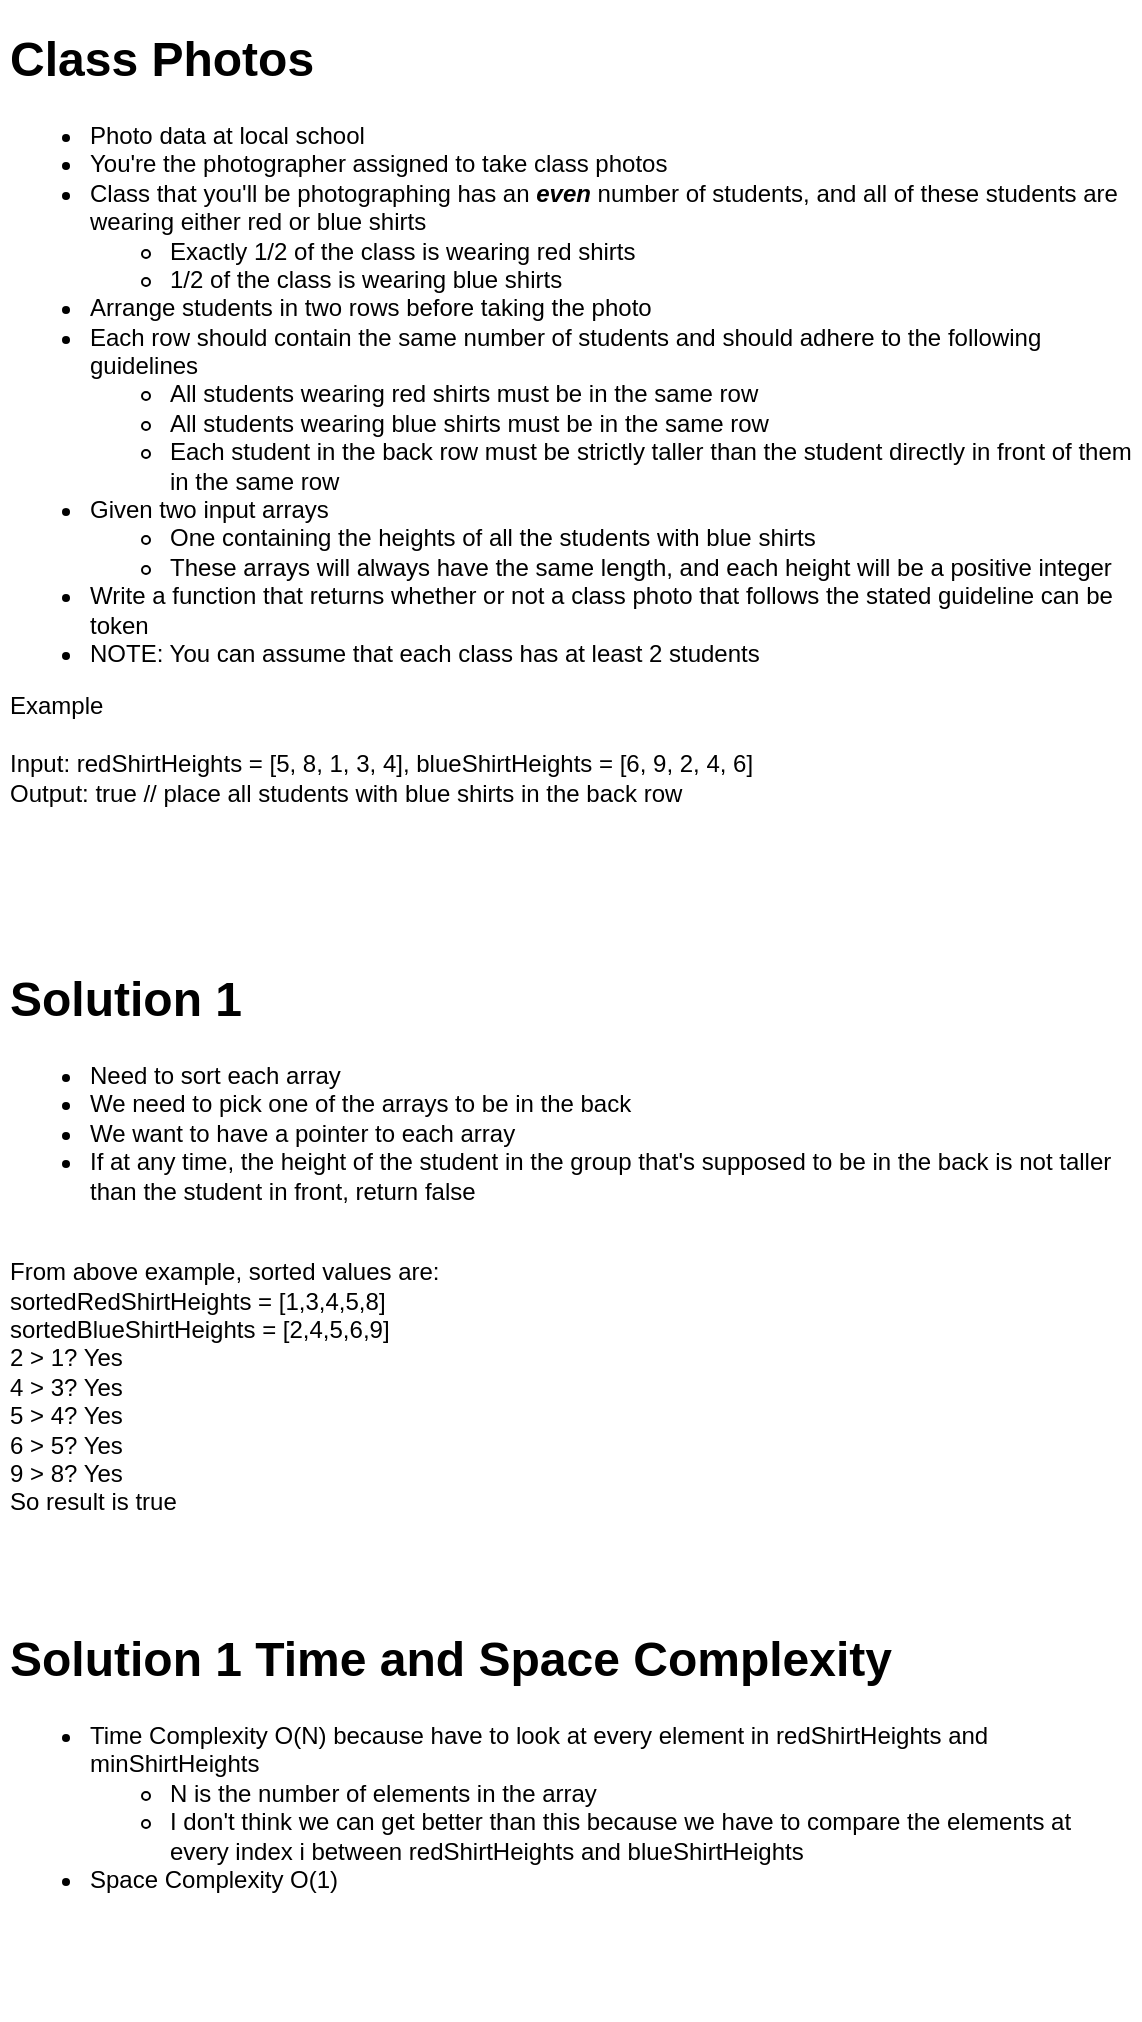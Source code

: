 <mxfile version="20.2.7" type="github">
  <diagram id="vN7KTQpEj-ZxnZyZhrOD" name="Page-1">
    <mxGraphModel dx="636" dy="686" grid="1" gridSize="10" guides="1" tooltips="1" connect="1" arrows="1" fold="1" page="1" pageScale="1" pageWidth="1100" pageHeight="850" math="0" shadow="0">
      <root>
        <mxCell id="0" />
        <mxCell id="1" parent="0" />
        <mxCell id="Bbwd_QznS_sV6y0Ex78K-1" value="&lt;h1&gt;Class Photos&lt;/h1&gt;&lt;p&gt;&lt;/p&gt;&lt;ul&gt;&lt;li&gt;Photo data at local school&lt;/li&gt;&lt;li&gt;You&#39;re the photographer assigned to take class photos&lt;/li&gt;&lt;li&gt;Class that you&#39;ll be photographing has an &lt;i style=&quot;font-weight: bold;&quot;&gt;even &lt;/i&gt;number of students, and all of these students are wearing either red or blue shirts&lt;/li&gt;&lt;ul&gt;&lt;li&gt;Exactly 1/2 of the class is wearing red shirts&lt;/li&gt;&lt;li&gt;1/2 of the class is wearing blue shirts&lt;/li&gt;&lt;/ul&gt;&lt;li&gt;Arrange students in two rows before taking the photo&lt;/li&gt;&lt;li&gt;Each row should contain the same number of students and should adhere to the following guidelines&lt;/li&gt;&lt;ul&gt;&lt;li&gt;All students wearing red shirts must be in the same row&lt;/li&gt;&lt;li&gt;All students wearing blue shirts must be in the same row&lt;/li&gt;&lt;li&gt;Each student in the back row must be strictly taller than the student directly in front of them in the same row&lt;/li&gt;&lt;/ul&gt;&lt;li&gt;Given two input arrays&lt;/li&gt;&lt;ul&gt;&lt;li&gt;One containing the heights of all the students with blue shirts&lt;/li&gt;&lt;li&gt;These arrays will always have the same length, and each height will be a positive integer&lt;/li&gt;&lt;/ul&gt;&lt;li&gt;Write a function that returns whether or not a class photo that follows the stated guideline can be token&lt;/li&gt;&lt;li&gt;NOTE: You can assume that each class has at least 2 students&lt;/li&gt;&lt;/ul&gt;&lt;div&gt;Example&lt;/div&gt;&lt;div&gt;&lt;br&gt;&lt;/div&gt;&lt;div&gt;Input: redShirtHeights = [5, 8, 1, 3, 4],&amp;nbsp;&lt;span style=&quot;background-color: initial;&quot;&gt;blueShirtHeights = [6, 9, 2, 4, 6]&lt;/span&gt;&lt;/div&gt;&lt;div&gt;Output: true // place all students with blue shirts in the back row&lt;/div&gt;&lt;p&gt;&lt;/p&gt;" style="text;html=1;strokeColor=none;fillColor=none;spacing=5;spacingTop=-20;whiteSpace=wrap;overflow=hidden;rounded=0;" vertex="1" parent="1">
          <mxGeometry x="30" y="40" width="570" height="430" as="geometry" />
        </mxCell>
        <mxCell id="Bbwd_QznS_sV6y0Ex78K-2" value="&lt;h1&gt;Solution 1&lt;/h1&gt;&lt;p&gt;&lt;/p&gt;&lt;ul&gt;&lt;li&gt;Need to sort each array&lt;/li&gt;&lt;li&gt;We need to pick one of the arrays to be in the back&lt;/li&gt;&lt;li&gt;We want to have a pointer to each array&lt;/li&gt;&lt;li&gt;If at any time, the height of the student in the group that&#39;s supposed to be in the back is not taller than the student in front, return false&lt;/li&gt;&lt;/ul&gt;&lt;div&gt;&lt;br&gt;&lt;/div&gt;&lt;div&gt;From above example, sorted values are:&lt;/div&gt;&lt;div&gt;sortedRedShirtHeights = [1,3,4,5,8]&lt;/div&gt;&lt;div&gt;sortedBlueShirtHeights = [2,4,5,6,9]&lt;/div&gt;&lt;div&gt;2 &amp;gt; 1? Yes&lt;/div&gt;&lt;div&gt;4 &amp;gt; 3? Yes&lt;/div&gt;&lt;div&gt;5 &amp;gt; 4? Yes&lt;/div&gt;&lt;div&gt;6 &amp;gt; 5? Yes&lt;/div&gt;&lt;div&gt;9 &amp;gt; 8? Yes&lt;/div&gt;&lt;div&gt;So result is true&lt;/div&gt;&lt;div&gt;&lt;br&gt;&lt;/div&gt;&lt;div&gt;&lt;br&gt;&lt;/div&gt;&lt;p&gt;&lt;/p&gt;" style="text;html=1;strokeColor=none;fillColor=none;spacing=5;spacingTop=-20;whiteSpace=wrap;overflow=hidden;rounded=0;" vertex="1" parent="1">
          <mxGeometry x="30" y="510" width="560" height="300" as="geometry" />
        </mxCell>
        <mxCell id="Bbwd_QznS_sV6y0Ex78K-3" value="&lt;h1&gt;Solution 1 Time and Space Complexity&lt;/h1&gt;&lt;p&gt;&lt;/p&gt;&lt;ul&gt;&lt;li&gt;Time Complexity O(N) because have to look at every element in redShirtHeights and minShirtHeights&lt;/li&gt;&lt;ul&gt;&lt;li&gt;N is the number of elements in the array&lt;/li&gt;&lt;li&gt;I don&#39;t think we can get better than this because we have to compare the elements at every index i between redShirtHeights and blueShirtHeights&lt;/li&gt;&lt;/ul&gt;&lt;li&gt;Space Complexity O(1)&lt;/li&gt;&lt;/ul&gt;&lt;div&gt;&lt;br&gt;&lt;/div&gt;&lt;div&gt;&lt;br&gt;&lt;/div&gt;&lt;div&gt;&lt;br&gt;&lt;/div&gt;&lt;div&gt;&lt;br&gt;&lt;/div&gt;&lt;p&gt;&lt;/p&gt;" style="text;html=1;strokeColor=none;fillColor=none;spacing=5;spacingTop=-20;whiteSpace=wrap;overflow=hidden;rounded=0;" vertex="1" parent="1">
          <mxGeometry x="30" y="840" width="560" height="200" as="geometry" />
        </mxCell>
      </root>
    </mxGraphModel>
  </diagram>
</mxfile>
